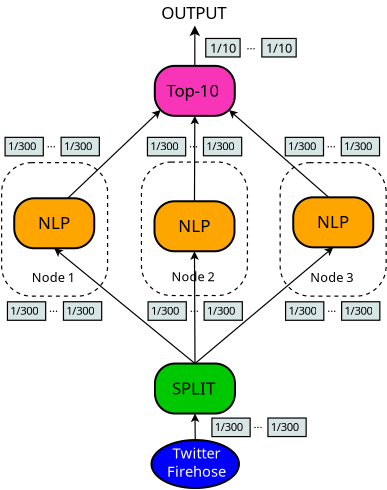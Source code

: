 <?xml version="1.0" encoding="UTF-8"?>
<dia:diagram xmlns:dia="http://www.lysator.liu.se/~alla/dia/">
  <dia:layer name="Background" visible="true" active="true">
    <dia:group>
      <dia:object type="Standard - Box" version="0" id="O0">
        <dia:attribute name="obj_pos">
          <dia:point val="15.865,8.8"/>
        </dia:attribute>
        <dia:attribute name="obj_bb">
          <dia:rectangle val="15.835,8.77;21.195,15.505"/>
        </dia:attribute>
        <dia:attribute name="elem_corner">
          <dia:point val="15.865,8.8"/>
        </dia:attribute>
        <dia:attribute name="elem_width">
          <dia:real val="5.3"/>
        </dia:attribute>
        <dia:attribute name="elem_height">
          <dia:real val="6.675"/>
        </dia:attribute>
        <dia:attribute name="border_width">
          <dia:real val="0.06"/>
        </dia:attribute>
        <dia:attribute name="show_background">
          <dia:boolean val="true"/>
        </dia:attribute>
        <dia:attribute name="line_style">
          <dia:enum val="1"/>
        </dia:attribute>
        <dia:attribute name="dashlength">
          <dia:real val="0.2"/>
        </dia:attribute>
        <dia:attribute name="corner_radius">
          <dia:real val="1.5"/>
        </dia:attribute>
      </dia:object>
      <dia:object type="Standard - Text" version="1" id="O1">
        <dia:attribute name="obj_pos">
          <dia:point val="17.372,14.762"/>
        </dia:attribute>
        <dia:attribute name="obj_bb">
          <dia:rectangle val="17.372,14.168;19.657,14.915"/>
        </dia:attribute>
        <dia:attribute name="text">
          <dia:composite type="text">
            <dia:attribute name="string">
              <dia:string>#Node 3#</dia:string>
            </dia:attribute>
            <dia:attribute name="font">
              <dia:font family="sans" style="0" name="Helvetica"/>
            </dia:attribute>
            <dia:attribute name="height">
              <dia:real val="0.8"/>
            </dia:attribute>
            <dia:attribute name="pos">
              <dia:point val="17.372,14.762"/>
            </dia:attribute>
            <dia:attribute name="color">
              <dia:color val="#000000"/>
            </dia:attribute>
            <dia:attribute name="alignment">
              <dia:enum val="0"/>
            </dia:attribute>
          </dia:composite>
        </dia:attribute>
        <dia:attribute name="valign">
          <dia:enum val="3"/>
        </dia:attribute>
      </dia:object>
    </dia:group>
    <dia:group>
      <dia:object type="Standard - Box" version="0" id="O2">
        <dia:attribute name="obj_pos">
          <dia:point val="8.93,8.77"/>
        </dia:attribute>
        <dia:attribute name="obj_bb">
          <dia:rectangle val="8.9,8.74;14.26,15.475"/>
        </dia:attribute>
        <dia:attribute name="elem_corner">
          <dia:point val="8.93,8.77"/>
        </dia:attribute>
        <dia:attribute name="elem_width">
          <dia:real val="5.3"/>
        </dia:attribute>
        <dia:attribute name="elem_height">
          <dia:real val="6.675"/>
        </dia:attribute>
        <dia:attribute name="border_width">
          <dia:real val="0.06"/>
        </dia:attribute>
        <dia:attribute name="show_background">
          <dia:boolean val="true"/>
        </dia:attribute>
        <dia:attribute name="line_style">
          <dia:enum val="1"/>
        </dia:attribute>
        <dia:attribute name="dashlength">
          <dia:real val="0.2"/>
        </dia:attribute>
        <dia:attribute name="corner_radius">
          <dia:real val="1.5"/>
        </dia:attribute>
      </dia:object>
      <dia:object type="Standard - Text" version="1" id="O3">
        <dia:attribute name="obj_pos">
          <dia:point val="10.438,14.732"/>
        </dia:attribute>
        <dia:attribute name="obj_bb">
          <dia:rectangle val="10.438,14.137;12.723,14.885"/>
        </dia:attribute>
        <dia:attribute name="text">
          <dia:composite type="text">
            <dia:attribute name="string">
              <dia:string>#Node 2#</dia:string>
            </dia:attribute>
            <dia:attribute name="font">
              <dia:font family="sans" style="0" name="Helvetica"/>
            </dia:attribute>
            <dia:attribute name="height">
              <dia:real val="0.8"/>
            </dia:attribute>
            <dia:attribute name="pos">
              <dia:point val="10.438,14.732"/>
            </dia:attribute>
            <dia:attribute name="color">
              <dia:color val="#000000"/>
            </dia:attribute>
            <dia:attribute name="alignment">
              <dia:enum val="0"/>
            </dia:attribute>
          </dia:composite>
        </dia:attribute>
        <dia:attribute name="valign">
          <dia:enum val="3"/>
        </dia:attribute>
      </dia:object>
    </dia:group>
    <dia:group>
      <dia:object type="Standard - Box" version="0" id="O4">
        <dia:attribute name="obj_pos">
          <dia:point val="1.938,8.8"/>
        </dia:attribute>
        <dia:attribute name="obj_bb">
          <dia:rectangle val="1.907,8.77;7.268,15.505"/>
        </dia:attribute>
        <dia:attribute name="elem_corner">
          <dia:point val="1.938,8.8"/>
        </dia:attribute>
        <dia:attribute name="elem_width">
          <dia:real val="5.3"/>
        </dia:attribute>
        <dia:attribute name="elem_height">
          <dia:real val="6.675"/>
        </dia:attribute>
        <dia:attribute name="border_width">
          <dia:real val="0.06"/>
        </dia:attribute>
        <dia:attribute name="show_background">
          <dia:boolean val="true"/>
        </dia:attribute>
        <dia:attribute name="line_style">
          <dia:enum val="1"/>
        </dia:attribute>
        <dia:attribute name="dashlength">
          <dia:real val="0.2"/>
        </dia:attribute>
        <dia:attribute name="corner_radius">
          <dia:real val="1.5"/>
        </dia:attribute>
      </dia:object>
      <dia:object type="Standard - Text" version="1" id="O5">
        <dia:attribute name="obj_pos">
          <dia:point val="3.445,14.762"/>
        </dia:attribute>
        <dia:attribute name="obj_bb">
          <dia:rectangle val="3.445,14.168;5.73,14.915"/>
        </dia:attribute>
        <dia:attribute name="text">
          <dia:composite type="text">
            <dia:attribute name="string">
              <dia:string>#Node 1#</dia:string>
            </dia:attribute>
            <dia:attribute name="font">
              <dia:font family="sans" style="0" name="Helvetica"/>
            </dia:attribute>
            <dia:attribute name="height">
              <dia:real val="0.8"/>
            </dia:attribute>
            <dia:attribute name="pos">
              <dia:point val="3.445,14.762"/>
            </dia:attribute>
            <dia:attribute name="color">
              <dia:color val="#000000"/>
            </dia:attribute>
            <dia:attribute name="alignment">
              <dia:enum val="0"/>
            </dia:attribute>
          </dia:composite>
        </dia:attribute>
        <dia:attribute name="valign">
          <dia:enum val="3"/>
        </dia:attribute>
      </dia:object>
    </dia:group>
    <dia:object type="Standard - Line" version="0" id="O6">
      <dia:attribute name="obj_pos">
        <dia:point val="11.62,22.67"/>
      </dia:attribute>
      <dia:attribute name="obj_bb">
        <dia:rectangle val="11.394,21.278;11.828,22.7"/>
      </dia:attribute>
      <dia:attribute name="conn_endpoints">
        <dia:point val="11.62,22.67"/>
        <dia:point val="11.607,21.345"/>
      </dia:attribute>
      <dia:attribute name="numcp">
        <dia:int val="1"/>
      </dia:attribute>
      <dia:attribute name="line_width">
        <dia:real val="0.06"/>
      </dia:attribute>
      <dia:attribute name="end_arrow">
        <dia:enum val="22"/>
      </dia:attribute>
      <dia:attribute name="end_arrow_length">
        <dia:real val="0.3"/>
      </dia:attribute>
      <dia:attribute name="end_arrow_width">
        <dia:real val="0.3"/>
      </dia:attribute>
      <dia:connections>
        <dia:connection handle="0" to="O17" connection="1"/>
        <dia:connection handle="1" to="O19" connection="6"/>
      </dia:connections>
    </dia:object>
    <dia:object type="Standard - Line" version="0" id="O7">
      <dia:attribute name="obj_pos">
        <dia:point val="18.345,10.582"/>
      </dia:attribute>
      <dia:attribute name="obj_bb">
        <dia:rectangle val="13.254,6.123;18.387,10.625"/>
      </dia:attribute>
      <dia:attribute name="conn_endpoints">
        <dia:point val="18.345,10.582"/>
        <dia:point val="13.305,6.167"/>
      </dia:attribute>
      <dia:attribute name="numcp">
        <dia:int val="1"/>
      </dia:attribute>
      <dia:attribute name="line_width">
        <dia:real val="0.06"/>
      </dia:attribute>
      <dia:attribute name="end_arrow">
        <dia:enum val="22"/>
      </dia:attribute>
      <dia:attribute name="end_arrow_length">
        <dia:real val="0.3"/>
      </dia:attribute>
      <dia:attribute name="end_arrow_width">
        <dia:real val="0.3"/>
      </dia:attribute>
      <dia:connections>
        <dia:connection handle="1" to="O10" connection="7"/>
      </dia:connections>
    </dia:object>
    <dia:object type="Standard - Line" version="0" id="O8">
      <dia:attribute name="obj_pos">
        <dia:point val="5.245,10.582"/>
      </dia:attribute>
      <dia:attribute name="obj_bb">
        <dia:rectangle val="5.203,6.121;9.939,10.625"/>
      </dia:attribute>
      <dia:attribute name="conn_endpoints">
        <dia:point val="5.245,10.582"/>
        <dia:point val="9.89,6.167"/>
      </dia:attribute>
      <dia:attribute name="numcp">
        <dia:int val="1"/>
      </dia:attribute>
      <dia:attribute name="line_width">
        <dia:real val="0.06"/>
      </dia:attribute>
      <dia:attribute name="end_arrow">
        <dia:enum val="22"/>
      </dia:attribute>
      <dia:attribute name="end_arrow_length">
        <dia:real val="0.3"/>
      </dia:attribute>
      <dia:attribute name="end_arrow_width">
        <dia:real val="0.3"/>
      </dia:attribute>
      <dia:connections>
        <dia:connection handle="1" to="O10" connection="5"/>
      </dia:connections>
    </dia:object>
    <dia:object type="Standard - Line" version="0" id="O9">
      <dia:attribute name="obj_pos">
        <dia:point val="11.582,10.732"/>
      </dia:attribute>
      <dia:attribute name="obj_bb">
        <dia:rectangle val="11.379,6.393;11.813,10.763"/>
      </dia:attribute>
      <dia:attribute name="conn_endpoints">
        <dia:point val="11.582,10.732"/>
        <dia:point val="11.598,6.46"/>
      </dia:attribute>
      <dia:attribute name="numcp">
        <dia:int val="1"/>
      </dia:attribute>
      <dia:attribute name="line_width">
        <dia:real val="0.06"/>
      </dia:attribute>
      <dia:attribute name="end_arrow">
        <dia:enum val="22"/>
      </dia:attribute>
      <dia:attribute name="end_arrow_length">
        <dia:real val="0.3"/>
      </dia:attribute>
      <dia:attribute name="end_arrow_width">
        <dia:real val="0.3"/>
      </dia:attribute>
      <dia:connections>
        <dia:connection handle="1" to="O10" connection="6"/>
      </dia:connections>
    </dia:object>
    <dia:object type="Standard - Box" version="0" id="O10">
      <dia:attribute name="obj_pos">
        <dia:point val="9.598,3.96"/>
      </dia:attribute>
      <dia:attribute name="obj_bb">
        <dia:rectangle val="9.547,3.91;13.648,6.51"/>
      </dia:attribute>
      <dia:attribute name="elem_corner">
        <dia:point val="9.598,3.96"/>
      </dia:attribute>
      <dia:attribute name="elem_width">
        <dia:real val="4.0"/>
      </dia:attribute>
      <dia:attribute name="elem_height">
        <dia:real val="2.5"/>
      </dia:attribute>
      <dia:attribute name="border_width">
        <dia:real val="0.1"/>
      </dia:attribute>
      <dia:attribute name="inner_color">
        <dia:color val="#f835b8"/>
      </dia:attribute>
      <dia:attribute name="show_background">
        <dia:boolean val="true"/>
      </dia:attribute>
      <dia:attribute name="corner_radius">
        <dia:real val="1"/>
      </dia:attribute>
    </dia:object>
    <dia:object type="Standard - Text" version="1" id="O11">
      <dia:attribute name="obj_pos">
        <dia:point val="10.181,5.504"/>
      </dia:attribute>
      <dia:attribute name="obj_bb">
        <dia:rectangle val="10.181,4.716;12.989,5.704"/>
      </dia:attribute>
      <dia:attribute name="text">
        <dia:composite type="text">
          <dia:attribute name="string">
            <dia:string>#Top-10#</dia:string>
          </dia:attribute>
          <dia:attribute name="font">
            <dia:font family="sans" style="0" name="Helvetica"/>
          </dia:attribute>
          <dia:attribute name="height">
            <dia:real val="1.058"/>
          </dia:attribute>
          <dia:attribute name="pos">
            <dia:point val="10.181,5.504"/>
          </dia:attribute>
          <dia:attribute name="color">
            <dia:color val="#000000"/>
          </dia:attribute>
          <dia:attribute name="alignment">
            <dia:enum val="0"/>
          </dia:attribute>
        </dia:composite>
      </dia:attribute>
      <dia:attribute name="valign">
        <dia:enum val="3"/>
      </dia:attribute>
    </dia:object>
    <dia:object type="Standard - Text" version="1" id="O12">
      <dia:attribute name="obj_pos">
        <dia:point val="9.922,1.623"/>
      </dia:attribute>
      <dia:attribute name="obj_bb">
        <dia:rectangle val="9.922,0.835;13.375,1.823"/>
      </dia:attribute>
      <dia:attribute name="text">
        <dia:composite type="text">
          <dia:attribute name="string">
            <dia:string>#OUTPUT#</dia:string>
          </dia:attribute>
          <dia:attribute name="font">
            <dia:font family="sans" style="0" name="Helvetica"/>
          </dia:attribute>
          <dia:attribute name="height">
            <dia:real val="1.058"/>
          </dia:attribute>
          <dia:attribute name="pos">
            <dia:point val="9.922,1.623"/>
          </dia:attribute>
          <dia:attribute name="color">
            <dia:color val="#000000"/>
          </dia:attribute>
          <dia:attribute name="alignment">
            <dia:enum val="0"/>
          </dia:attribute>
        </dia:composite>
      </dia:attribute>
      <dia:attribute name="valign">
        <dia:enum val="3"/>
      </dia:attribute>
    </dia:object>
    <dia:object type="Standard - Line" version="0" id="O13">
      <dia:attribute name="obj_pos">
        <dia:point val="11.598,3.96"/>
      </dia:attribute>
      <dia:attribute name="obj_bb">
        <dia:rectangle val="11.331,1.88;11.866,3.99"/>
      </dia:attribute>
      <dia:attribute name="conn_endpoints">
        <dia:point val="11.598,3.96"/>
        <dia:point val="11.599,1.948"/>
      </dia:attribute>
      <dia:attribute name="numcp">
        <dia:int val="1"/>
      </dia:attribute>
      <dia:attribute name="line_width">
        <dia:real val="0.06"/>
      </dia:attribute>
      <dia:attribute name="end_arrow">
        <dia:enum val="22"/>
      </dia:attribute>
      <dia:attribute name="end_arrow_length">
        <dia:real val="0.4"/>
      </dia:attribute>
      <dia:attribute name="end_arrow_width">
        <dia:real val="0.4"/>
      </dia:attribute>
      <dia:connections>
        <dia:connection handle="0" to="O10" connection="1"/>
      </dia:connections>
    </dia:object>
    <dia:object type="Standard - Line" version="0" id="O14">
      <dia:attribute name="obj_pos">
        <dia:point val="11.607,18.845"/>
      </dia:attribute>
      <dia:attribute name="obj_bb">
        <dia:rectangle val="4.518,13.04;11.65,18.887"/>
      </dia:attribute>
      <dia:attribute name="conn_endpoints">
        <dia:point val="11.607,18.845"/>
        <dia:point val="4.57,13.082"/>
      </dia:attribute>
      <dia:attribute name="numcp">
        <dia:int val="1"/>
      </dia:attribute>
      <dia:attribute name="line_width">
        <dia:real val="0.06"/>
      </dia:attribute>
      <dia:attribute name="end_arrow">
        <dia:enum val="22"/>
      </dia:attribute>
      <dia:attribute name="end_arrow_length">
        <dia:real val="0.3"/>
      </dia:attribute>
      <dia:attribute name="end_arrow_width">
        <dia:real val="0.3"/>
      </dia:attribute>
      <dia:connections>
        <dia:connection handle="0" to="O19" connection="1"/>
        <dia:connection handle="1" to="O21" connection="6"/>
      </dia:connections>
    </dia:object>
    <dia:object type="Standard - Line" version="0" id="O15">
      <dia:attribute name="obj_pos">
        <dia:point val="11.607,18.845"/>
      </dia:attribute>
      <dia:attribute name="obj_bb">
        <dia:rectangle val="11.367,13.165;11.801,18.875"/>
      </dia:attribute>
      <dia:attribute name="conn_endpoints">
        <dia:point val="11.607,18.845"/>
        <dia:point val="11.582,13.232"/>
      </dia:attribute>
      <dia:attribute name="numcp">
        <dia:int val="1"/>
      </dia:attribute>
      <dia:attribute name="line_width">
        <dia:real val="0.06"/>
      </dia:attribute>
      <dia:attribute name="end_arrow">
        <dia:enum val="22"/>
      </dia:attribute>
      <dia:attribute name="end_arrow_length">
        <dia:real val="0.3"/>
      </dia:attribute>
      <dia:attribute name="end_arrow_width">
        <dia:real val="0.3"/>
      </dia:attribute>
      <dia:connections>
        <dia:connection handle="0" to="O19" connection="1"/>
        <dia:connection handle="1" to="O23" connection="6"/>
      </dia:connections>
    </dia:object>
    <dia:object type="Standard - Line" version="0" id="O16">
      <dia:attribute name="obj_pos">
        <dia:point val="11.607,18.845"/>
      </dia:attribute>
      <dia:attribute name="obj_bb">
        <dia:rectangle val="11.565,12.989;18.571,18.887"/>
      </dia:attribute>
      <dia:attribute name="conn_endpoints">
        <dia:point val="11.607,18.845"/>
        <dia:point val="18.52,13.033"/>
      </dia:attribute>
      <dia:attribute name="numcp">
        <dia:int val="1"/>
      </dia:attribute>
      <dia:attribute name="line_width">
        <dia:real val="0.06"/>
      </dia:attribute>
      <dia:attribute name="end_arrow">
        <dia:enum val="22"/>
      </dia:attribute>
      <dia:attribute name="end_arrow_length">
        <dia:real val="0.3"/>
      </dia:attribute>
      <dia:attribute name="end_arrow_width">
        <dia:real val="0.3"/>
      </dia:attribute>
      <dia:connections>
        <dia:connection handle="0" to="O19" connection="1"/>
      </dia:connections>
    </dia:object>
    <dia:group>
      <dia:object type="Standard - Ellipse" version="0" id="O17">
        <dia:attribute name="obj_pos">
          <dia:point val="9.432,22.67"/>
        </dia:attribute>
        <dia:attribute name="obj_bb">
          <dia:rectangle val="9.383,22.62;13.857,25.12"/>
        </dia:attribute>
        <dia:attribute name="elem_corner">
          <dia:point val="9.432,22.67"/>
        </dia:attribute>
        <dia:attribute name="elem_width">
          <dia:real val="4.375"/>
        </dia:attribute>
        <dia:attribute name="elem_height">
          <dia:real val="2.4"/>
        </dia:attribute>
        <dia:attribute name="border_width">
          <dia:real val="0.1"/>
        </dia:attribute>
        <dia:attribute name="inner_color">
          <dia:color val="#0000ff"/>
        </dia:attribute>
      </dia:object>
      <dia:object type="Standard - Text" version="1" id="O18">
        <dia:attribute name="obj_pos">
          <dia:point val="11.688,23.589"/>
        </dia:attribute>
        <dia:attribute name="obj_bb">
          <dia:rectangle val="10.155,22.906;13.22,24.681"/>
        </dia:attribute>
        <dia:attribute name="text">
          <dia:composite type="text">
            <dia:attribute name="string">
              <dia:string>#Twitter
Firehose#</dia:string>
            </dia:attribute>
            <dia:attribute name="font">
              <dia:font family="sans" style="0" name="Helvetica"/>
            </dia:attribute>
            <dia:attribute name="height">
              <dia:real val="0.917"/>
            </dia:attribute>
            <dia:attribute name="pos">
              <dia:point val="11.688,23.589"/>
            </dia:attribute>
            <dia:attribute name="color">
              <dia:color val="#ffffff"/>
            </dia:attribute>
            <dia:attribute name="alignment">
              <dia:enum val="1"/>
            </dia:attribute>
          </dia:composite>
        </dia:attribute>
        <dia:attribute name="valign">
          <dia:enum val="3"/>
        </dia:attribute>
      </dia:object>
    </dia:group>
    <dia:object type="Standard - Box" version="0" id="O19">
      <dia:attribute name="obj_pos">
        <dia:point val="9.607,18.845"/>
      </dia:attribute>
      <dia:attribute name="obj_bb">
        <dia:rectangle val="9.557,18.795;13.658,21.395"/>
      </dia:attribute>
      <dia:attribute name="elem_corner">
        <dia:point val="9.607,18.845"/>
      </dia:attribute>
      <dia:attribute name="elem_width">
        <dia:real val="4.0"/>
      </dia:attribute>
      <dia:attribute name="elem_height">
        <dia:real val="2.5"/>
      </dia:attribute>
      <dia:attribute name="border_width">
        <dia:real val="0.1"/>
      </dia:attribute>
      <dia:attribute name="inner_color">
        <dia:color val="#00c800"/>
      </dia:attribute>
      <dia:attribute name="show_background">
        <dia:boolean val="true"/>
      </dia:attribute>
      <dia:attribute name="corner_radius">
        <dia:real val="1"/>
      </dia:attribute>
    </dia:object>
    <dia:object type="Standard - Text" version="1" id="O20">
      <dia:attribute name="obj_pos">
        <dia:point val="10.464,20.389"/>
      </dia:attribute>
      <dia:attribute name="obj_bb">
        <dia:rectangle val="10.464,19.601;12.751,20.589"/>
      </dia:attribute>
      <dia:attribute name="text">
        <dia:composite type="text">
          <dia:attribute name="string">
            <dia:string>#SPLIT#</dia:string>
          </dia:attribute>
          <dia:attribute name="font">
            <dia:font family="sans" style="0" name="Helvetica"/>
          </dia:attribute>
          <dia:attribute name="height">
            <dia:real val="1.058"/>
          </dia:attribute>
          <dia:attribute name="pos">
            <dia:point val="10.464,20.389"/>
          </dia:attribute>
          <dia:attribute name="color">
            <dia:color val="#000000"/>
          </dia:attribute>
          <dia:attribute name="alignment">
            <dia:enum val="0"/>
          </dia:attribute>
        </dia:composite>
      </dia:attribute>
      <dia:attribute name="valign">
        <dia:enum val="3"/>
      </dia:attribute>
    </dia:object>
    <dia:group>
      <dia:object type="Standard - Box" version="0" id="O21">
        <dia:attribute name="obj_pos">
          <dia:point val="2.57,10.582"/>
        </dia:attribute>
        <dia:attribute name="obj_bb">
          <dia:rectangle val="2.52,10.533;6.62,13.133"/>
        </dia:attribute>
        <dia:attribute name="elem_corner">
          <dia:point val="2.57,10.582"/>
        </dia:attribute>
        <dia:attribute name="elem_width">
          <dia:real val="4.0"/>
        </dia:attribute>
        <dia:attribute name="elem_height">
          <dia:real val="2.5"/>
        </dia:attribute>
        <dia:attribute name="border_width">
          <dia:real val="0.1"/>
        </dia:attribute>
        <dia:attribute name="inner_color">
          <dia:color val="#ffa500"/>
        </dia:attribute>
        <dia:attribute name="show_background">
          <dia:boolean val="true"/>
        </dia:attribute>
        <dia:attribute name="corner_radius">
          <dia:real val="1"/>
        </dia:attribute>
      </dia:object>
      <dia:object type="Standard - Text" version="1" id="O22">
        <dia:attribute name="obj_pos">
          <dia:point val="3.763,12.114"/>
        </dia:attribute>
        <dia:attribute name="obj_bb">
          <dia:rectangle val="3.763,11.326;5.378,12.314"/>
        </dia:attribute>
        <dia:attribute name="text">
          <dia:composite type="text">
            <dia:attribute name="string">
              <dia:string>#NLP#</dia:string>
            </dia:attribute>
            <dia:attribute name="font">
              <dia:font family="sans" style="0" name="Helvetica"/>
            </dia:attribute>
            <dia:attribute name="height">
              <dia:real val="1.058"/>
            </dia:attribute>
            <dia:attribute name="pos">
              <dia:point val="3.763,12.114"/>
            </dia:attribute>
            <dia:attribute name="color">
              <dia:color val="#000000"/>
            </dia:attribute>
            <dia:attribute name="alignment">
              <dia:enum val="0"/>
            </dia:attribute>
          </dia:composite>
        </dia:attribute>
        <dia:attribute name="valign">
          <dia:enum val="3"/>
        </dia:attribute>
      </dia:object>
    </dia:group>
    <dia:group>
      <dia:object type="Standard - Box" version="0" id="O23">
        <dia:attribute name="obj_pos">
          <dia:point val="9.582,10.732"/>
        </dia:attribute>
        <dia:attribute name="obj_bb">
          <dia:rectangle val="9.533,10.682;13.633,13.283"/>
        </dia:attribute>
        <dia:attribute name="elem_corner">
          <dia:point val="9.582,10.732"/>
        </dia:attribute>
        <dia:attribute name="elem_width">
          <dia:real val="4.0"/>
        </dia:attribute>
        <dia:attribute name="elem_height">
          <dia:real val="2.5"/>
        </dia:attribute>
        <dia:attribute name="border_width">
          <dia:real val="0.1"/>
        </dia:attribute>
        <dia:attribute name="inner_color">
          <dia:color val="#ffa500"/>
        </dia:attribute>
        <dia:attribute name="show_background">
          <dia:boolean val="true"/>
        </dia:attribute>
        <dia:attribute name="corner_radius">
          <dia:real val="1"/>
        </dia:attribute>
      </dia:object>
      <dia:object type="Standard - Text" version="1" id="O24">
        <dia:attribute name="obj_pos">
          <dia:point val="10.775,12.264"/>
        </dia:attribute>
        <dia:attribute name="obj_bb">
          <dia:rectangle val="10.775,11.476;12.39,12.464"/>
        </dia:attribute>
        <dia:attribute name="text">
          <dia:composite type="text">
            <dia:attribute name="string">
              <dia:string>#NLP#</dia:string>
            </dia:attribute>
            <dia:attribute name="font">
              <dia:font family="sans" style="0" name="Helvetica"/>
            </dia:attribute>
            <dia:attribute name="height">
              <dia:real val="1.058"/>
            </dia:attribute>
            <dia:attribute name="pos">
              <dia:point val="10.775,12.264"/>
            </dia:attribute>
            <dia:attribute name="color">
              <dia:color val="#000000"/>
            </dia:attribute>
            <dia:attribute name="alignment">
              <dia:enum val="0"/>
            </dia:attribute>
          </dia:composite>
        </dia:attribute>
        <dia:attribute name="valign">
          <dia:enum val="3"/>
        </dia:attribute>
      </dia:object>
    </dia:group>
    <dia:group>
      <dia:object type="Standard - Box" version="0" id="O25">
        <dia:attribute name="obj_pos">
          <dia:point val="16.52,10.533"/>
        </dia:attribute>
        <dia:attribute name="obj_bb">
          <dia:rectangle val="16.47,10.482;20.57,13.082"/>
        </dia:attribute>
        <dia:attribute name="elem_corner">
          <dia:point val="16.52,10.533"/>
        </dia:attribute>
        <dia:attribute name="elem_width">
          <dia:real val="4.0"/>
        </dia:attribute>
        <dia:attribute name="elem_height">
          <dia:real val="2.5"/>
        </dia:attribute>
        <dia:attribute name="border_width">
          <dia:real val="0.1"/>
        </dia:attribute>
        <dia:attribute name="inner_color">
          <dia:color val="#ffa500"/>
        </dia:attribute>
        <dia:attribute name="show_background">
          <dia:boolean val="true"/>
        </dia:attribute>
        <dia:attribute name="corner_radius">
          <dia:real val="1"/>
        </dia:attribute>
      </dia:object>
      <dia:object type="Standard - Text" version="1" id="O26">
        <dia:attribute name="obj_pos">
          <dia:point val="17.712,12.064"/>
        </dia:attribute>
        <dia:attribute name="obj_bb">
          <dia:rectangle val="17.712,11.276;19.328,12.264"/>
        </dia:attribute>
        <dia:attribute name="text">
          <dia:composite type="text">
            <dia:attribute name="string">
              <dia:string>#NLP#</dia:string>
            </dia:attribute>
            <dia:attribute name="font">
              <dia:font family="sans" style="0" name="Helvetica"/>
            </dia:attribute>
            <dia:attribute name="height">
              <dia:real val="1.058"/>
            </dia:attribute>
            <dia:attribute name="pos">
              <dia:point val="17.712,12.064"/>
            </dia:attribute>
            <dia:attribute name="color">
              <dia:color val="#000000"/>
            </dia:attribute>
            <dia:attribute name="alignment">
              <dia:enum val="0"/>
            </dia:attribute>
          </dia:composite>
        </dia:attribute>
        <dia:attribute name="valign">
          <dia:enum val="3"/>
        </dia:attribute>
      </dia:object>
    </dia:group>
    <dia:group>
      <dia:object type="Standard - Box" version="0" id="O27">
        <dia:attribute name="obj_pos">
          <dia:point val="12.454,21.573"/>
        </dia:attribute>
        <dia:attribute name="obj_bb">
          <dia:rectangle val="12.424,21.543;14.395,22.528"/>
        </dia:attribute>
        <dia:attribute name="elem_corner">
          <dia:point val="12.454,21.573"/>
        </dia:attribute>
        <dia:attribute name="elem_width">
          <dia:real val="1.911"/>
        </dia:attribute>
        <dia:attribute name="elem_height">
          <dia:real val="0.925"/>
        </dia:attribute>
        <dia:attribute name="border_width">
          <dia:real val="0.06"/>
        </dia:attribute>
        <dia:attribute name="inner_color">
          <dia:color val="#d8e5e5"/>
        </dia:attribute>
        <dia:attribute name="show_background">
          <dia:boolean val="true"/>
        </dia:attribute>
      </dia:object>
      <dia:object type="Standard - Text" version="1" id="O28">
        <dia:attribute name="obj_pos">
          <dia:point val="12.594,22.222"/>
        </dia:attribute>
        <dia:attribute name="obj_bb">
          <dia:rectangle val="12.594,21.697;14.224,22.357"/>
        </dia:attribute>
        <dia:attribute name="text">
          <dia:composite type="text">
            <dia:attribute name="string">
              <dia:string>#1/300#</dia:string>
            </dia:attribute>
            <dia:attribute name="font">
              <dia:font family="sans" style="0" name="Helvetica"/>
            </dia:attribute>
            <dia:attribute name="height">
              <dia:real val="0.706"/>
            </dia:attribute>
            <dia:attribute name="pos">
              <dia:point val="12.594,22.222"/>
            </dia:attribute>
            <dia:attribute name="color">
              <dia:color val="#000000"/>
            </dia:attribute>
            <dia:attribute name="alignment">
              <dia:enum val="0"/>
            </dia:attribute>
          </dia:composite>
        </dia:attribute>
        <dia:attribute name="valign">
          <dia:enum val="3"/>
        </dia:attribute>
      </dia:object>
    </dia:group>
    <dia:group>
      <dia:object type="Standard - Box" version="0" id="O29">
        <dia:attribute name="obj_pos">
          <dia:point val="15.255,21.57"/>
        </dia:attribute>
        <dia:attribute name="obj_bb">
          <dia:rectangle val="15.225,21.54;17.196,22.525"/>
        </dia:attribute>
        <dia:attribute name="elem_corner">
          <dia:point val="15.255,21.57"/>
        </dia:attribute>
        <dia:attribute name="elem_width">
          <dia:real val="1.911"/>
        </dia:attribute>
        <dia:attribute name="elem_height">
          <dia:real val="0.925"/>
        </dia:attribute>
        <dia:attribute name="border_width">
          <dia:real val="0.06"/>
        </dia:attribute>
        <dia:attribute name="inner_color">
          <dia:color val="#d8e5e5"/>
        </dia:attribute>
        <dia:attribute name="show_background">
          <dia:boolean val="true"/>
        </dia:attribute>
      </dia:object>
      <dia:object type="Standard - Text" version="1" id="O30">
        <dia:attribute name="obj_pos">
          <dia:point val="15.396,22.219"/>
        </dia:attribute>
        <dia:attribute name="obj_bb">
          <dia:rectangle val="15.396,21.694;17.026,22.354"/>
        </dia:attribute>
        <dia:attribute name="text">
          <dia:composite type="text">
            <dia:attribute name="string">
              <dia:string>#1/300#</dia:string>
            </dia:attribute>
            <dia:attribute name="font">
              <dia:font family="sans" style="0" name="Helvetica"/>
            </dia:attribute>
            <dia:attribute name="height">
              <dia:real val="0.706"/>
            </dia:attribute>
            <dia:attribute name="pos">
              <dia:point val="15.396,22.219"/>
            </dia:attribute>
            <dia:attribute name="color">
              <dia:color val="#000000"/>
            </dia:attribute>
            <dia:attribute name="alignment">
              <dia:enum val="0"/>
            </dia:attribute>
          </dia:composite>
        </dia:attribute>
        <dia:attribute name="valign">
          <dia:enum val="3"/>
        </dia:attribute>
      </dia:object>
    </dia:group>
    <dia:object type="Standard - Text" version="1" id="O31">
      <dia:attribute name="obj_pos">
        <dia:point val="14.533,22.082"/>
      </dia:attribute>
      <dia:attribute name="obj_bb">
        <dia:rectangle val="14.533,21.558;15.072,22.218"/>
      </dia:attribute>
      <dia:attribute name="text">
        <dia:composite type="text">
          <dia:attribute name="string">
            <dia:string>#...#</dia:string>
          </dia:attribute>
          <dia:attribute name="font">
            <dia:font family="sans" style="0" name="Helvetica"/>
          </dia:attribute>
          <dia:attribute name="height">
            <dia:real val="0.706"/>
          </dia:attribute>
          <dia:attribute name="pos">
            <dia:point val="14.533,22.082"/>
          </dia:attribute>
          <dia:attribute name="color">
            <dia:color val="#000000"/>
          </dia:attribute>
          <dia:attribute name="alignment">
            <dia:enum val="0"/>
          </dia:attribute>
        </dia:composite>
      </dia:attribute>
      <dia:attribute name="valign">
        <dia:enum val="3"/>
      </dia:attribute>
    </dia:object>
    <dia:group>
      <dia:group>
        <dia:object type="Standard - Box" version="0" id="O32">
          <dia:attribute name="obj_pos">
            <dia:point val="2.23,15.758"/>
          </dia:attribute>
          <dia:attribute name="obj_bb">
            <dia:rectangle val="2.2,15.728;4.171,16.713"/>
          </dia:attribute>
          <dia:attribute name="elem_corner">
            <dia:point val="2.23,15.758"/>
          </dia:attribute>
          <dia:attribute name="elem_width">
            <dia:real val="1.911"/>
          </dia:attribute>
          <dia:attribute name="elem_height">
            <dia:real val="0.925"/>
          </dia:attribute>
          <dia:attribute name="border_width">
            <dia:real val="0.06"/>
          </dia:attribute>
          <dia:attribute name="inner_color">
            <dia:color val="#d8e5e5"/>
          </dia:attribute>
          <dia:attribute name="show_background">
            <dia:boolean val="true"/>
          </dia:attribute>
        </dia:object>
        <dia:object type="Standard - Text" version="1" id="O33">
          <dia:attribute name="obj_pos">
            <dia:point val="2.371,16.408"/>
          </dia:attribute>
          <dia:attribute name="obj_bb">
            <dia:rectangle val="2.371,15.883;4.001,16.543"/>
          </dia:attribute>
          <dia:attribute name="text">
            <dia:composite type="text">
              <dia:attribute name="string">
                <dia:string>#1/300#</dia:string>
              </dia:attribute>
              <dia:attribute name="font">
                <dia:font family="sans" style="0" name="Helvetica"/>
              </dia:attribute>
              <dia:attribute name="height">
                <dia:real val="0.706"/>
              </dia:attribute>
              <dia:attribute name="pos">
                <dia:point val="2.371,16.408"/>
              </dia:attribute>
              <dia:attribute name="color">
                <dia:color val="#000000"/>
              </dia:attribute>
              <dia:attribute name="alignment">
                <dia:enum val="0"/>
              </dia:attribute>
            </dia:composite>
          </dia:attribute>
          <dia:attribute name="valign">
            <dia:enum val="3"/>
          </dia:attribute>
        </dia:object>
      </dia:group>
      <dia:group>
        <dia:object type="Standard - Box" version="0" id="O34">
          <dia:attribute name="obj_pos">
            <dia:point val="5.031,15.755"/>
          </dia:attribute>
          <dia:attribute name="obj_bb">
            <dia:rectangle val="5.001,15.725;6.972,16.71"/>
          </dia:attribute>
          <dia:attribute name="elem_corner">
            <dia:point val="5.031,15.755"/>
          </dia:attribute>
          <dia:attribute name="elem_width">
            <dia:real val="1.911"/>
          </dia:attribute>
          <dia:attribute name="elem_height">
            <dia:real val="0.925"/>
          </dia:attribute>
          <dia:attribute name="border_width">
            <dia:real val="0.06"/>
          </dia:attribute>
          <dia:attribute name="inner_color">
            <dia:color val="#d8e5e5"/>
          </dia:attribute>
          <dia:attribute name="show_background">
            <dia:boolean val="true"/>
          </dia:attribute>
        </dia:object>
        <dia:object type="Standard - Text" version="1" id="O35">
          <dia:attribute name="obj_pos">
            <dia:point val="5.172,16.404"/>
          </dia:attribute>
          <dia:attribute name="obj_bb">
            <dia:rectangle val="5.172,15.88;6.802,16.54"/>
          </dia:attribute>
          <dia:attribute name="text">
            <dia:composite type="text">
              <dia:attribute name="string">
                <dia:string>#1/300#</dia:string>
              </dia:attribute>
              <dia:attribute name="font">
                <dia:font family="sans" style="0" name="Helvetica"/>
              </dia:attribute>
              <dia:attribute name="height">
                <dia:real val="0.706"/>
              </dia:attribute>
              <dia:attribute name="pos">
                <dia:point val="5.172,16.404"/>
              </dia:attribute>
              <dia:attribute name="color">
                <dia:color val="#000000"/>
              </dia:attribute>
              <dia:attribute name="alignment">
                <dia:enum val="0"/>
              </dia:attribute>
            </dia:composite>
          </dia:attribute>
          <dia:attribute name="valign">
            <dia:enum val="3"/>
          </dia:attribute>
        </dia:object>
      </dia:group>
      <dia:object type="Standard - Text" version="1" id="O36">
        <dia:attribute name="obj_pos">
          <dia:point val="4.309,16.268"/>
        </dia:attribute>
        <dia:attribute name="obj_bb">
          <dia:rectangle val="4.309,15.743;4.849,16.403"/>
        </dia:attribute>
        <dia:attribute name="text">
          <dia:composite type="text">
            <dia:attribute name="string">
              <dia:string>#...#</dia:string>
            </dia:attribute>
            <dia:attribute name="font">
              <dia:font family="sans" style="0" name="Helvetica"/>
            </dia:attribute>
            <dia:attribute name="height">
              <dia:real val="0.706"/>
            </dia:attribute>
            <dia:attribute name="pos">
              <dia:point val="4.309,16.268"/>
            </dia:attribute>
            <dia:attribute name="color">
              <dia:color val="#000000"/>
            </dia:attribute>
            <dia:attribute name="alignment">
              <dia:enum val="0"/>
            </dia:attribute>
          </dia:composite>
        </dia:attribute>
        <dia:attribute name="valign">
          <dia:enum val="3"/>
        </dia:attribute>
      </dia:object>
    </dia:group>
    <dia:group>
      <dia:group>
        <dia:object type="Standard - Box" version="0" id="O37">
          <dia:attribute name="obj_pos">
            <dia:point val="2.112,7.536"/>
          </dia:attribute>
          <dia:attribute name="obj_bb">
            <dia:rectangle val="2.083,7.506;4.054,8.491"/>
          </dia:attribute>
          <dia:attribute name="elem_corner">
            <dia:point val="2.112,7.536"/>
          </dia:attribute>
          <dia:attribute name="elem_width">
            <dia:real val="1.911"/>
          </dia:attribute>
          <dia:attribute name="elem_height">
            <dia:real val="0.925"/>
          </dia:attribute>
          <dia:attribute name="border_width">
            <dia:real val="0.06"/>
          </dia:attribute>
          <dia:attribute name="inner_color">
            <dia:color val="#d8e5e5"/>
          </dia:attribute>
          <dia:attribute name="show_background">
            <dia:boolean val="true"/>
          </dia:attribute>
        </dia:object>
        <dia:object type="Standard - Text" version="1" id="O38">
          <dia:attribute name="obj_pos">
            <dia:point val="2.253,8.185"/>
          </dia:attribute>
          <dia:attribute name="obj_bb">
            <dia:rectangle val="2.253,7.66;3.883,8.32"/>
          </dia:attribute>
          <dia:attribute name="text">
            <dia:composite type="text">
              <dia:attribute name="string">
                <dia:string>#1/300#</dia:string>
              </dia:attribute>
              <dia:attribute name="font">
                <dia:font family="sans" style="0" name="Helvetica"/>
              </dia:attribute>
              <dia:attribute name="height">
                <dia:real val="0.706"/>
              </dia:attribute>
              <dia:attribute name="pos">
                <dia:point val="2.253,8.185"/>
              </dia:attribute>
              <dia:attribute name="color">
                <dia:color val="#000000"/>
              </dia:attribute>
              <dia:attribute name="alignment">
                <dia:enum val="0"/>
              </dia:attribute>
            </dia:composite>
          </dia:attribute>
          <dia:attribute name="valign">
            <dia:enum val="3"/>
          </dia:attribute>
        </dia:object>
      </dia:group>
      <dia:group>
        <dia:object type="Standard - Box" version="0" id="O39">
          <dia:attribute name="obj_pos">
            <dia:point val="4.914,7.532"/>
          </dia:attribute>
          <dia:attribute name="obj_bb">
            <dia:rectangle val="4.884,7.503;6.855,8.488"/>
          </dia:attribute>
          <dia:attribute name="elem_corner">
            <dia:point val="4.914,7.532"/>
          </dia:attribute>
          <dia:attribute name="elem_width">
            <dia:real val="1.911"/>
          </dia:attribute>
          <dia:attribute name="elem_height">
            <dia:real val="0.925"/>
          </dia:attribute>
          <dia:attribute name="border_width">
            <dia:real val="0.06"/>
          </dia:attribute>
          <dia:attribute name="inner_color">
            <dia:color val="#d8e5e5"/>
          </dia:attribute>
          <dia:attribute name="show_background">
            <dia:boolean val="true"/>
          </dia:attribute>
        </dia:object>
        <dia:object type="Standard - Text" version="1" id="O40">
          <dia:attribute name="obj_pos">
            <dia:point val="5.054,8.182"/>
          </dia:attribute>
          <dia:attribute name="obj_bb">
            <dia:rectangle val="5.054,7.657;6.684,8.317"/>
          </dia:attribute>
          <dia:attribute name="text">
            <dia:composite type="text">
              <dia:attribute name="string">
                <dia:string>#1/300#</dia:string>
              </dia:attribute>
              <dia:attribute name="font">
                <dia:font family="sans" style="0" name="Helvetica"/>
              </dia:attribute>
              <dia:attribute name="height">
                <dia:real val="0.706"/>
              </dia:attribute>
              <dia:attribute name="pos">
                <dia:point val="5.054,8.182"/>
              </dia:attribute>
              <dia:attribute name="color">
                <dia:color val="#000000"/>
              </dia:attribute>
              <dia:attribute name="alignment">
                <dia:enum val="0"/>
              </dia:attribute>
            </dia:composite>
          </dia:attribute>
          <dia:attribute name="valign">
            <dia:enum val="3"/>
          </dia:attribute>
        </dia:object>
      </dia:group>
      <dia:object type="Standard - Text" version="1" id="O41">
        <dia:attribute name="obj_pos">
          <dia:point val="4.191,8.045"/>
        </dia:attribute>
        <dia:attribute name="obj_bb">
          <dia:rectangle val="4.191,7.52;4.731,8.18"/>
        </dia:attribute>
        <dia:attribute name="text">
          <dia:composite type="text">
            <dia:attribute name="string">
              <dia:string>#...#</dia:string>
            </dia:attribute>
            <dia:attribute name="font">
              <dia:font family="sans" style="0" name="Helvetica"/>
            </dia:attribute>
            <dia:attribute name="height">
              <dia:real val="0.706"/>
            </dia:attribute>
            <dia:attribute name="pos">
              <dia:point val="4.191,8.045"/>
            </dia:attribute>
            <dia:attribute name="color">
              <dia:color val="#000000"/>
            </dia:attribute>
            <dia:attribute name="alignment">
              <dia:enum val="0"/>
            </dia:attribute>
          </dia:composite>
        </dia:attribute>
        <dia:attribute name="valign">
          <dia:enum val="3"/>
        </dia:attribute>
      </dia:object>
    </dia:group>
    <dia:group>
      <dia:group>
        <dia:object type="Standard - Box" version="0" id="O42">
          <dia:attribute name="obj_pos">
            <dia:point val="9.23,7.536"/>
          </dia:attribute>
          <dia:attribute name="obj_bb">
            <dia:rectangle val="9.2,7.506;11.171,8.491"/>
          </dia:attribute>
          <dia:attribute name="elem_corner">
            <dia:point val="9.23,7.536"/>
          </dia:attribute>
          <dia:attribute name="elem_width">
            <dia:real val="1.911"/>
          </dia:attribute>
          <dia:attribute name="elem_height">
            <dia:real val="0.925"/>
          </dia:attribute>
          <dia:attribute name="border_width">
            <dia:real val="0.06"/>
          </dia:attribute>
          <dia:attribute name="inner_color">
            <dia:color val="#d8e5e5"/>
          </dia:attribute>
          <dia:attribute name="show_background">
            <dia:boolean val="true"/>
          </dia:attribute>
        </dia:object>
        <dia:object type="Standard - Text" version="1" id="O43">
          <dia:attribute name="obj_pos">
            <dia:point val="9.371,8.185"/>
          </dia:attribute>
          <dia:attribute name="obj_bb">
            <dia:rectangle val="9.371,7.66;11.001,8.32"/>
          </dia:attribute>
          <dia:attribute name="text">
            <dia:composite type="text">
              <dia:attribute name="string">
                <dia:string>#1/300#</dia:string>
              </dia:attribute>
              <dia:attribute name="font">
                <dia:font family="sans" style="0" name="Helvetica"/>
              </dia:attribute>
              <dia:attribute name="height">
                <dia:real val="0.706"/>
              </dia:attribute>
              <dia:attribute name="pos">
                <dia:point val="9.371,8.185"/>
              </dia:attribute>
              <dia:attribute name="color">
                <dia:color val="#000000"/>
              </dia:attribute>
              <dia:attribute name="alignment">
                <dia:enum val="0"/>
              </dia:attribute>
            </dia:composite>
          </dia:attribute>
          <dia:attribute name="valign">
            <dia:enum val="3"/>
          </dia:attribute>
        </dia:object>
      </dia:group>
      <dia:group>
        <dia:object type="Standard - Box" version="0" id="O44">
          <dia:attribute name="obj_pos">
            <dia:point val="12.031,7.532"/>
          </dia:attribute>
          <dia:attribute name="obj_bb">
            <dia:rectangle val="12.001,7.503;13.972,8.488"/>
          </dia:attribute>
          <dia:attribute name="elem_corner">
            <dia:point val="12.031,7.532"/>
          </dia:attribute>
          <dia:attribute name="elem_width">
            <dia:real val="1.911"/>
          </dia:attribute>
          <dia:attribute name="elem_height">
            <dia:real val="0.925"/>
          </dia:attribute>
          <dia:attribute name="border_width">
            <dia:real val="0.06"/>
          </dia:attribute>
          <dia:attribute name="inner_color">
            <dia:color val="#d8e5e5"/>
          </dia:attribute>
          <dia:attribute name="show_background">
            <dia:boolean val="true"/>
          </dia:attribute>
        </dia:object>
        <dia:object type="Standard - Text" version="1" id="O45">
          <dia:attribute name="obj_pos">
            <dia:point val="12.172,8.182"/>
          </dia:attribute>
          <dia:attribute name="obj_bb">
            <dia:rectangle val="12.172,7.657;13.802,8.317"/>
          </dia:attribute>
          <dia:attribute name="text">
            <dia:composite type="text">
              <dia:attribute name="string">
                <dia:string>#1/300#</dia:string>
              </dia:attribute>
              <dia:attribute name="font">
                <dia:font family="sans" style="0" name="Helvetica"/>
              </dia:attribute>
              <dia:attribute name="height">
                <dia:real val="0.706"/>
              </dia:attribute>
              <dia:attribute name="pos">
                <dia:point val="12.172,8.182"/>
              </dia:attribute>
              <dia:attribute name="color">
                <dia:color val="#000000"/>
              </dia:attribute>
              <dia:attribute name="alignment">
                <dia:enum val="0"/>
              </dia:attribute>
            </dia:composite>
          </dia:attribute>
          <dia:attribute name="valign">
            <dia:enum val="3"/>
          </dia:attribute>
        </dia:object>
      </dia:group>
      <dia:object type="Standard - Text" version="1" id="O46">
        <dia:attribute name="obj_pos">
          <dia:point val="11.309,8.045"/>
        </dia:attribute>
        <dia:attribute name="obj_bb">
          <dia:rectangle val="11.309,7.52;11.849,8.18"/>
        </dia:attribute>
        <dia:attribute name="text">
          <dia:composite type="text">
            <dia:attribute name="string">
              <dia:string>#...#</dia:string>
            </dia:attribute>
            <dia:attribute name="font">
              <dia:font family="sans" style="0" name="Helvetica"/>
            </dia:attribute>
            <dia:attribute name="height">
              <dia:real val="0.706"/>
            </dia:attribute>
            <dia:attribute name="pos">
              <dia:point val="11.309,8.045"/>
            </dia:attribute>
            <dia:attribute name="color">
              <dia:color val="#000000"/>
            </dia:attribute>
            <dia:attribute name="alignment">
              <dia:enum val="0"/>
            </dia:attribute>
          </dia:composite>
        </dia:attribute>
        <dia:attribute name="valign">
          <dia:enum val="3"/>
        </dia:attribute>
      </dia:object>
    </dia:group>
    <dia:group>
      <dia:object type="Standard - Box" version="0" id="O47">
        <dia:attribute name="obj_pos">
          <dia:point val="16.122,7.536"/>
        </dia:attribute>
        <dia:attribute name="obj_bb">
          <dia:rectangle val="16.093,7.506;18.064,8.491"/>
        </dia:attribute>
        <dia:attribute name="elem_corner">
          <dia:point val="16.122,7.536"/>
        </dia:attribute>
        <dia:attribute name="elem_width">
          <dia:real val="1.911"/>
        </dia:attribute>
        <dia:attribute name="elem_height">
          <dia:real val="0.925"/>
        </dia:attribute>
        <dia:attribute name="border_width">
          <dia:real val="0.06"/>
        </dia:attribute>
        <dia:attribute name="inner_color">
          <dia:color val="#d8e5e5"/>
        </dia:attribute>
        <dia:attribute name="show_background">
          <dia:boolean val="true"/>
        </dia:attribute>
      </dia:object>
      <dia:object type="Standard - Text" version="1" id="O48">
        <dia:attribute name="obj_pos">
          <dia:point val="16.263,8.185"/>
        </dia:attribute>
        <dia:attribute name="obj_bb">
          <dia:rectangle val="16.263,7.66;17.893,8.32"/>
        </dia:attribute>
        <dia:attribute name="text">
          <dia:composite type="text">
            <dia:attribute name="string">
              <dia:string>#1/300#</dia:string>
            </dia:attribute>
            <dia:attribute name="font">
              <dia:font family="sans" style="0" name="Helvetica"/>
            </dia:attribute>
            <dia:attribute name="height">
              <dia:real val="0.706"/>
            </dia:attribute>
            <dia:attribute name="pos">
              <dia:point val="16.263,8.185"/>
            </dia:attribute>
            <dia:attribute name="color">
              <dia:color val="#000000"/>
            </dia:attribute>
            <dia:attribute name="alignment">
              <dia:enum val="0"/>
            </dia:attribute>
          </dia:composite>
        </dia:attribute>
        <dia:attribute name="valign">
          <dia:enum val="3"/>
        </dia:attribute>
      </dia:object>
    </dia:group>
    <dia:group>
      <dia:object type="Standard - Box" version="0" id="O49">
        <dia:attribute name="obj_pos">
          <dia:point val="18.924,7.532"/>
        </dia:attribute>
        <dia:attribute name="obj_bb">
          <dia:rectangle val="18.894,7.503;20.865,8.488"/>
        </dia:attribute>
        <dia:attribute name="elem_corner">
          <dia:point val="18.924,7.532"/>
        </dia:attribute>
        <dia:attribute name="elem_width">
          <dia:real val="1.911"/>
        </dia:attribute>
        <dia:attribute name="elem_height">
          <dia:real val="0.925"/>
        </dia:attribute>
        <dia:attribute name="border_width">
          <dia:real val="0.06"/>
        </dia:attribute>
        <dia:attribute name="inner_color">
          <dia:color val="#d8e5e5"/>
        </dia:attribute>
        <dia:attribute name="show_background">
          <dia:boolean val="true"/>
        </dia:attribute>
      </dia:object>
      <dia:object type="Standard - Text" version="1" id="O50">
        <dia:attribute name="obj_pos">
          <dia:point val="19.064,8.182"/>
        </dia:attribute>
        <dia:attribute name="obj_bb">
          <dia:rectangle val="19.064,7.657;20.694,8.317"/>
        </dia:attribute>
        <dia:attribute name="text">
          <dia:composite type="text">
            <dia:attribute name="string">
              <dia:string>#1/300#</dia:string>
            </dia:attribute>
            <dia:attribute name="font">
              <dia:font family="sans" style="0" name="Helvetica"/>
            </dia:attribute>
            <dia:attribute name="height">
              <dia:real val="0.706"/>
            </dia:attribute>
            <dia:attribute name="pos">
              <dia:point val="19.064,8.182"/>
            </dia:attribute>
            <dia:attribute name="color">
              <dia:color val="#000000"/>
            </dia:attribute>
            <dia:attribute name="alignment">
              <dia:enum val="0"/>
            </dia:attribute>
          </dia:composite>
        </dia:attribute>
        <dia:attribute name="valign">
          <dia:enum val="3"/>
        </dia:attribute>
      </dia:object>
    </dia:group>
    <dia:object type="Standard - Text" version="1" id="O51">
      <dia:attribute name="obj_pos">
        <dia:point val="18.201,8.045"/>
      </dia:attribute>
      <dia:attribute name="obj_bb">
        <dia:rectangle val="18.201,7.52;18.741,8.18"/>
      </dia:attribute>
      <dia:attribute name="text">
        <dia:composite type="text">
          <dia:attribute name="string">
            <dia:string>#...#</dia:string>
          </dia:attribute>
          <dia:attribute name="font">
            <dia:font family="sans" style="0" name="Helvetica"/>
          </dia:attribute>
          <dia:attribute name="height">
            <dia:real val="0.706"/>
          </dia:attribute>
          <dia:attribute name="pos">
            <dia:point val="18.201,8.045"/>
          </dia:attribute>
          <dia:attribute name="color">
            <dia:color val="#000000"/>
          </dia:attribute>
          <dia:attribute name="alignment">
            <dia:enum val="0"/>
          </dia:attribute>
        </dia:composite>
      </dia:attribute>
      <dia:attribute name="valign">
        <dia:enum val="3"/>
      </dia:attribute>
    </dia:object>
    <dia:group>
      <dia:group>
        <dia:object type="Standard - Box" version="0" id="O52">
          <dia:attribute name="obj_pos">
            <dia:point val="9.262,15.758"/>
          </dia:attribute>
          <dia:attribute name="obj_bb">
            <dia:rectangle val="9.232,15.728;11.204,16.713"/>
          </dia:attribute>
          <dia:attribute name="elem_corner">
            <dia:point val="9.262,15.758"/>
          </dia:attribute>
          <dia:attribute name="elem_width">
            <dia:real val="1.911"/>
          </dia:attribute>
          <dia:attribute name="elem_height">
            <dia:real val="0.925"/>
          </dia:attribute>
          <dia:attribute name="border_width">
            <dia:real val="0.06"/>
          </dia:attribute>
          <dia:attribute name="inner_color">
            <dia:color val="#d8e5e5"/>
          </dia:attribute>
          <dia:attribute name="show_background">
            <dia:boolean val="true"/>
          </dia:attribute>
        </dia:object>
        <dia:object type="Standard - Text" version="1" id="O53">
          <dia:attribute name="obj_pos">
            <dia:point val="9.403,16.408"/>
          </dia:attribute>
          <dia:attribute name="obj_bb">
            <dia:rectangle val="9.403,15.883;11.033,16.543"/>
          </dia:attribute>
          <dia:attribute name="text">
            <dia:composite type="text">
              <dia:attribute name="string">
                <dia:string>#1/300#</dia:string>
              </dia:attribute>
              <dia:attribute name="font">
                <dia:font family="sans" style="0" name="Helvetica"/>
              </dia:attribute>
              <dia:attribute name="height">
                <dia:real val="0.706"/>
              </dia:attribute>
              <dia:attribute name="pos">
                <dia:point val="9.403,16.408"/>
              </dia:attribute>
              <dia:attribute name="color">
                <dia:color val="#000000"/>
              </dia:attribute>
              <dia:attribute name="alignment">
                <dia:enum val="0"/>
              </dia:attribute>
            </dia:composite>
          </dia:attribute>
          <dia:attribute name="valign">
            <dia:enum val="3"/>
          </dia:attribute>
        </dia:object>
      </dia:group>
      <dia:group>
        <dia:object type="Standard - Box" version="0" id="O54">
          <dia:attribute name="obj_pos">
            <dia:point val="12.064,15.755"/>
          </dia:attribute>
          <dia:attribute name="obj_bb">
            <dia:rectangle val="12.034,15.725;14.005,16.71"/>
          </dia:attribute>
          <dia:attribute name="elem_corner">
            <dia:point val="12.064,15.755"/>
          </dia:attribute>
          <dia:attribute name="elem_width">
            <dia:real val="1.911"/>
          </dia:attribute>
          <dia:attribute name="elem_height">
            <dia:real val="0.925"/>
          </dia:attribute>
          <dia:attribute name="border_width">
            <dia:real val="0.06"/>
          </dia:attribute>
          <dia:attribute name="inner_color">
            <dia:color val="#d8e5e5"/>
          </dia:attribute>
          <dia:attribute name="show_background">
            <dia:boolean val="true"/>
          </dia:attribute>
        </dia:object>
        <dia:object type="Standard - Text" version="1" id="O55">
          <dia:attribute name="obj_pos">
            <dia:point val="12.204,16.404"/>
          </dia:attribute>
          <dia:attribute name="obj_bb">
            <dia:rectangle val="12.204,15.88;13.834,16.54"/>
          </dia:attribute>
          <dia:attribute name="text">
            <dia:composite type="text">
              <dia:attribute name="string">
                <dia:string>#1/300#</dia:string>
              </dia:attribute>
              <dia:attribute name="font">
                <dia:font family="sans" style="0" name="Helvetica"/>
              </dia:attribute>
              <dia:attribute name="height">
                <dia:real val="0.706"/>
              </dia:attribute>
              <dia:attribute name="pos">
                <dia:point val="12.204,16.404"/>
              </dia:attribute>
              <dia:attribute name="color">
                <dia:color val="#000000"/>
              </dia:attribute>
              <dia:attribute name="alignment">
                <dia:enum val="0"/>
              </dia:attribute>
            </dia:composite>
          </dia:attribute>
          <dia:attribute name="valign">
            <dia:enum val="3"/>
          </dia:attribute>
        </dia:object>
      </dia:group>
      <dia:object type="Standard - Text" version="1" id="O56">
        <dia:attribute name="obj_pos">
          <dia:point val="11.341,16.268"/>
        </dia:attribute>
        <dia:attribute name="obj_bb">
          <dia:rectangle val="11.341,15.743;11.881,16.403"/>
        </dia:attribute>
        <dia:attribute name="text">
          <dia:composite type="text">
            <dia:attribute name="string">
              <dia:string>#...#</dia:string>
            </dia:attribute>
            <dia:attribute name="font">
              <dia:font family="sans" style="0" name="Helvetica"/>
            </dia:attribute>
            <dia:attribute name="height">
              <dia:real val="0.706"/>
            </dia:attribute>
            <dia:attribute name="pos">
              <dia:point val="11.341,16.268"/>
            </dia:attribute>
            <dia:attribute name="color">
              <dia:color val="#000000"/>
            </dia:attribute>
            <dia:attribute name="alignment">
              <dia:enum val="0"/>
            </dia:attribute>
          </dia:composite>
        </dia:attribute>
        <dia:attribute name="valign">
          <dia:enum val="3"/>
        </dia:attribute>
      </dia:object>
    </dia:group>
    <dia:group>
      <dia:group>
        <dia:object type="Standard - Box" version="0" id="O57">
          <dia:attribute name="obj_pos">
            <dia:point val="16.137,15.758"/>
          </dia:attribute>
          <dia:attribute name="obj_bb">
            <dia:rectangle val="16.108,15.728;18.079,16.713"/>
          </dia:attribute>
          <dia:attribute name="elem_corner">
            <dia:point val="16.137,15.758"/>
          </dia:attribute>
          <dia:attribute name="elem_width">
            <dia:real val="1.911"/>
          </dia:attribute>
          <dia:attribute name="elem_height">
            <dia:real val="0.925"/>
          </dia:attribute>
          <dia:attribute name="border_width">
            <dia:real val="0.06"/>
          </dia:attribute>
          <dia:attribute name="inner_color">
            <dia:color val="#d8e5e5"/>
          </dia:attribute>
          <dia:attribute name="show_background">
            <dia:boolean val="true"/>
          </dia:attribute>
        </dia:object>
        <dia:object type="Standard - Text" version="1" id="O58">
          <dia:attribute name="obj_pos">
            <dia:point val="16.278,16.408"/>
          </dia:attribute>
          <dia:attribute name="obj_bb">
            <dia:rectangle val="16.278,15.883;17.908,16.543"/>
          </dia:attribute>
          <dia:attribute name="text">
            <dia:composite type="text">
              <dia:attribute name="string">
                <dia:string>#1/300#</dia:string>
              </dia:attribute>
              <dia:attribute name="font">
                <dia:font family="sans" style="0" name="Helvetica"/>
              </dia:attribute>
              <dia:attribute name="height">
                <dia:real val="0.706"/>
              </dia:attribute>
              <dia:attribute name="pos">
                <dia:point val="16.278,16.408"/>
              </dia:attribute>
              <dia:attribute name="color">
                <dia:color val="#000000"/>
              </dia:attribute>
              <dia:attribute name="alignment">
                <dia:enum val="0"/>
              </dia:attribute>
            </dia:composite>
          </dia:attribute>
          <dia:attribute name="valign">
            <dia:enum val="3"/>
          </dia:attribute>
        </dia:object>
      </dia:group>
      <dia:group>
        <dia:object type="Standard - Box" version="0" id="O59">
          <dia:attribute name="obj_pos">
            <dia:point val="18.939,15.755"/>
          </dia:attribute>
          <dia:attribute name="obj_bb">
            <dia:rectangle val="18.909,15.725;20.88,16.71"/>
          </dia:attribute>
          <dia:attribute name="elem_corner">
            <dia:point val="18.939,15.755"/>
          </dia:attribute>
          <dia:attribute name="elem_width">
            <dia:real val="1.911"/>
          </dia:attribute>
          <dia:attribute name="elem_height">
            <dia:real val="0.925"/>
          </dia:attribute>
          <dia:attribute name="border_width">
            <dia:real val="0.06"/>
          </dia:attribute>
          <dia:attribute name="inner_color">
            <dia:color val="#d8e5e5"/>
          </dia:attribute>
          <dia:attribute name="show_background">
            <dia:boolean val="true"/>
          </dia:attribute>
        </dia:object>
        <dia:object type="Standard - Text" version="1" id="O60">
          <dia:attribute name="obj_pos">
            <dia:point val="19.079,16.404"/>
          </dia:attribute>
          <dia:attribute name="obj_bb">
            <dia:rectangle val="19.079,15.88;20.709,16.54"/>
          </dia:attribute>
          <dia:attribute name="text">
            <dia:composite type="text">
              <dia:attribute name="string">
                <dia:string>#1/300#</dia:string>
              </dia:attribute>
              <dia:attribute name="font">
                <dia:font family="sans" style="0" name="Helvetica"/>
              </dia:attribute>
              <dia:attribute name="height">
                <dia:real val="0.706"/>
              </dia:attribute>
              <dia:attribute name="pos">
                <dia:point val="19.079,16.404"/>
              </dia:attribute>
              <dia:attribute name="color">
                <dia:color val="#000000"/>
              </dia:attribute>
              <dia:attribute name="alignment">
                <dia:enum val="0"/>
              </dia:attribute>
            </dia:composite>
          </dia:attribute>
          <dia:attribute name="valign">
            <dia:enum val="3"/>
          </dia:attribute>
        </dia:object>
      </dia:group>
      <dia:object type="Standard - Text" version="1" id="O61">
        <dia:attribute name="obj_pos">
          <dia:point val="18.216,16.268"/>
        </dia:attribute>
        <dia:attribute name="obj_bb">
          <dia:rectangle val="18.216,15.743;18.756,16.403"/>
        </dia:attribute>
        <dia:attribute name="text">
          <dia:composite type="text">
            <dia:attribute name="string">
              <dia:string>#...#</dia:string>
            </dia:attribute>
            <dia:attribute name="font">
              <dia:font family="sans" style="0" name="Helvetica"/>
            </dia:attribute>
            <dia:attribute name="height">
              <dia:real val="0.706"/>
            </dia:attribute>
            <dia:attribute name="pos">
              <dia:point val="18.216,16.268"/>
            </dia:attribute>
            <dia:attribute name="color">
              <dia:color val="#000000"/>
            </dia:attribute>
            <dia:attribute name="alignment">
              <dia:enum val="0"/>
            </dia:attribute>
          </dia:composite>
        </dia:attribute>
        <dia:attribute name="valign">
          <dia:enum val="3"/>
        </dia:attribute>
      </dia:object>
    </dia:group>
    <dia:group>
      <dia:object type="Standard - Box" version="0" id="O62">
        <dia:attribute name="obj_pos">
          <dia:point val="12.146,2.591"/>
        </dia:attribute>
        <dia:attribute name="obj_bb">
          <dia:rectangle val="12.116,2.561;13.893,3.546"/>
        </dia:attribute>
        <dia:attribute name="elem_corner">
          <dia:point val="12.146,2.591"/>
        </dia:attribute>
        <dia:attribute name="elem_width">
          <dia:real val="1.716"/>
        </dia:attribute>
        <dia:attribute name="elem_height">
          <dia:real val="0.925"/>
        </dia:attribute>
        <dia:attribute name="border_width">
          <dia:real val="0.06"/>
        </dia:attribute>
        <dia:attribute name="inner_color">
          <dia:color val="#d8e5e5"/>
        </dia:attribute>
        <dia:attribute name="show_background">
          <dia:boolean val="true"/>
        </dia:attribute>
      </dia:object>
      <dia:object type="Standard - Text" version="1" id="O63">
        <dia:attribute name="obj_pos">
          <dia:point val="13.004,3.054"/>
        </dia:attribute>
        <dia:attribute name="obj_bb">
          <dia:rectangle val="12.286,2.68;13.723,3.427"/>
        </dia:attribute>
        <dia:attribute name="text">
          <dia:composite type="text">
            <dia:attribute name="string">
              <dia:string>#1/10#</dia:string>
            </dia:attribute>
            <dia:attribute name="font">
              <dia:font family="sans" style="0" name="Helvetica"/>
            </dia:attribute>
            <dia:attribute name="height">
              <dia:real val="0.8"/>
            </dia:attribute>
            <dia:attribute name="pos">
              <dia:point val="13.004,3.275"/>
            </dia:attribute>
            <dia:attribute name="color">
              <dia:color val="#000000"/>
            </dia:attribute>
            <dia:attribute name="alignment">
              <dia:enum val="1"/>
            </dia:attribute>
          </dia:composite>
        </dia:attribute>
        <dia:attribute name="valign">
          <dia:enum val="2"/>
        </dia:attribute>
        <dia:connections>
          <dia:connection handle="0" to="O62" connection="8"/>
        </dia:connections>
      </dia:object>
    </dia:group>
    <dia:group>
      <dia:object type="Standard - Box" version="0" id="O64">
        <dia:attribute name="obj_pos">
          <dia:point val="14.95,2.591"/>
        </dia:attribute>
        <dia:attribute name="obj_bb">
          <dia:rectangle val="14.92,2.561;16.696,3.546"/>
        </dia:attribute>
        <dia:attribute name="elem_corner">
          <dia:point val="14.95,2.591"/>
        </dia:attribute>
        <dia:attribute name="elem_width">
          <dia:real val="1.716"/>
        </dia:attribute>
        <dia:attribute name="elem_height">
          <dia:real val="0.925"/>
        </dia:attribute>
        <dia:attribute name="border_width">
          <dia:real val="0.06"/>
        </dia:attribute>
        <dia:attribute name="inner_color">
          <dia:color val="#d8e5e5"/>
        </dia:attribute>
        <dia:attribute name="show_background">
          <dia:boolean val="true"/>
        </dia:attribute>
      </dia:object>
      <dia:object type="Standard - Text" version="1" id="O65">
        <dia:attribute name="obj_pos">
          <dia:point val="15.808,3.054"/>
        </dia:attribute>
        <dia:attribute name="obj_bb">
          <dia:rectangle val="15.089,2.68;16.527,3.427"/>
        </dia:attribute>
        <dia:attribute name="text">
          <dia:composite type="text">
            <dia:attribute name="string">
              <dia:string>#1/10#</dia:string>
            </dia:attribute>
            <dia:attribute name="font">
              <dia:font family="sans" style="0" name="Helvetica"/>
            </dia:attribute>
            <dia:attribute name="height">
              <dia:real val="0.8"/>
            </dia:attribute>
            <dia:attribute name="pos">
              <dia:point val="15.808,3.275"/>
            </dia:attribute>
            <dia:attribute name="color">
              <dia:color val="#000000"/>
            </dia:attribute>
            <dia:attribute name="alignment">
              <dia:enum val="1"/>
            </dia:attribute>
          </dia:composite>
        </dia:attribute>
        <dia:attribute name="valign">
          <dia:enum val="2"/>
        </dia:attribute>
        <dia:connections>
          <dia:connection handle="0" to="O64" connection="8"/>
        </dia:connections>
      </dia:object>
    </dia:group>
    <dia:object type="Standard - Text" version="1" id="O66">
      <dia:attribute name="obj_pos">
        <dia:point val="14.406,2.929"/>
      </dia:attribute>
      <dia:attribute name="obj_bb">
        <dia:rectangle val="14.136,2.599;14.676,3.259"/>
      </dia:attribute>
      <dia:attribute name="text">
        <dia:composite type="text">
          <dia:attribute name="string">
            <dia:string>#...#</dia:string>
          </dia:attribute>
          <dia:attribute name="font">
            <dia:font family="sans" style="0" name="Helvetica"/>
          </dia:attribute>
          <dia:attribute name="height">
            <dia:real val="0.706"/>
          </dia:attribute>
          <dia:attribute name="pos">
            <dia:point val="14.406,3.124"/>
          </dia:attribute>
          <dia:attribute name="color">
            <dia:color val="#000000"/>
          </dia:attribute>
          <dia:attribute name="alignment">
            <dia:enum val="1"/>
          </dia:attribute>
        </dia:composite>
      </dia:attribute>
      <dia:attribute name="valign">
        <dia:enum val="2"/>
      </dia:attribute>
    </dia:object>
  </dia:layer>
</dia:diagram>
